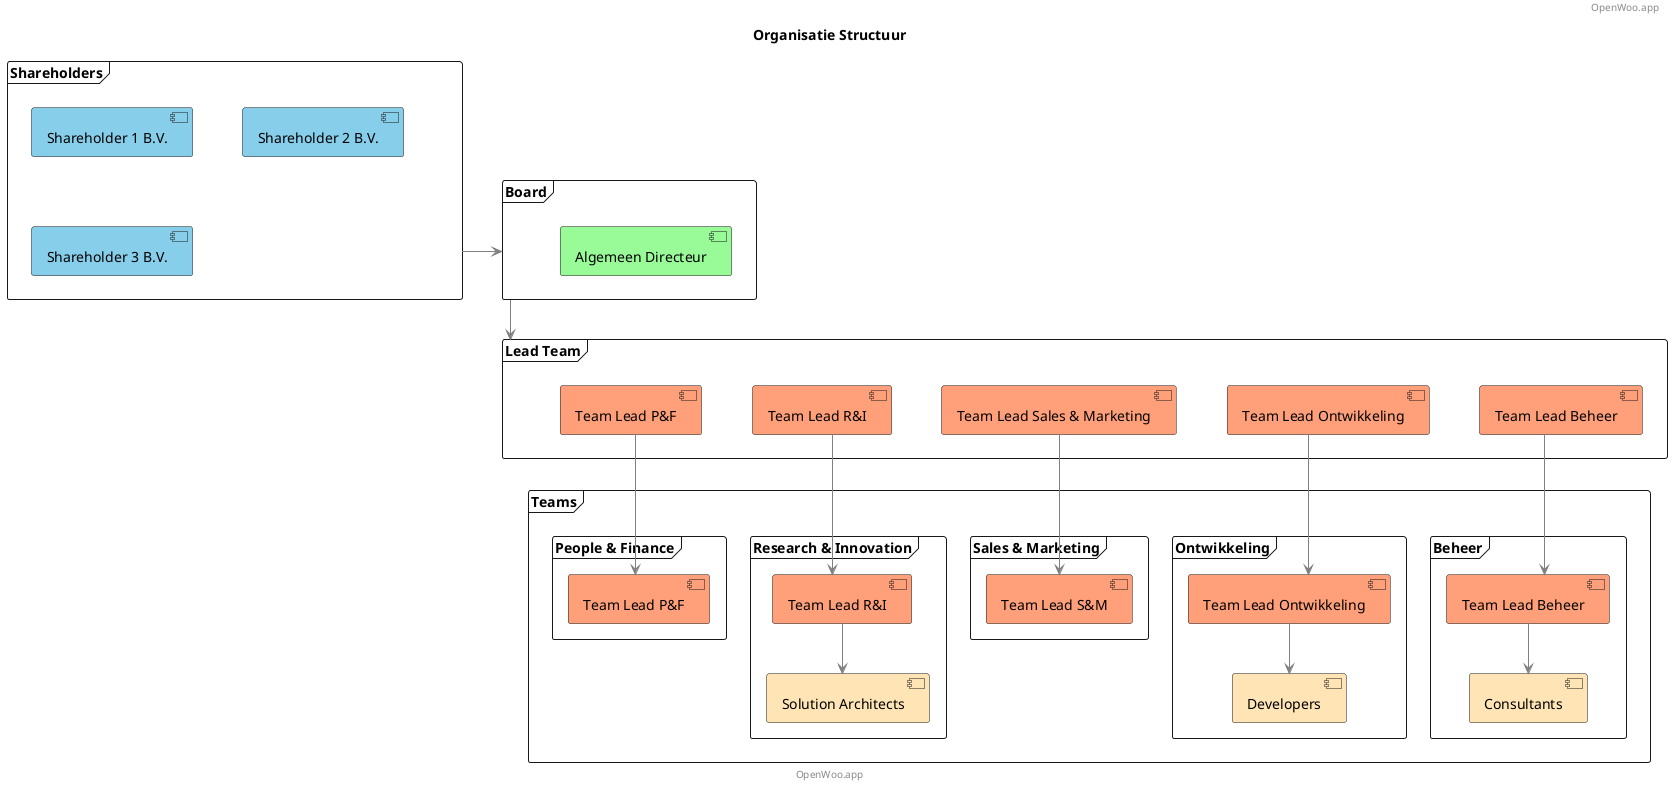 @startuml
title Organisatie Structuur
footer: OpenWoo.app
header: OpenWoo.app

skinparam defaultFontName Arial
skinparam nodesep 50
skinparam ranksep 50
skinparam shadowing false
skinparam linetype ortho

' Shareholders
frame "Shareholders" {
    component "Shareholder 1 B.V." as SH1 #87CEEB
    component "Shareholder 2 B.V." as SH2 #87CEEB
    component "Shareholder 3 B.V." as SH3 #87CEEB
}

' Board
frame "Board" {
    component "Algemeen Directeur" as AD #98FB98
}

' Lead Team frame
frame "Lead Team" as LT {
    component "Team Lead Beheer" as TLB #FFA07A
    component "Team Lead Ontwikkeling" as TLO #FFA07A
    component "Team Lead Sales & Marketing" as TLS #FFA07A
    component "Team Lead R&I" as TLR #FFA07A
    component "Team Lead P&F" as TLP #FFA07A
}

' Teams
frame "Teams" {
    ' Beheer Team
    frame "Beheer" {
        component "Team Lead Beheer" as TLB2 #FFA07A
        component "Consultants" as CON #FFE4B5
    }

    ' Ontwikkeling Team
    frame "Ontwikkeling" {
        component "Team Lead Ontwikkeling" as TLO2 #FFA07A
        component "Developers" as DEV #FFE4B5
    }

    ' Sales & Marketing Team
    frame "Sales & Marketing" {
        component "Team Lead S&M" as TLS2 #FFA07A
    }

    ' Research & Innovation Team
    frame "Research & Innovation" {
        component "Team Lead R&I" as TLR2 #FFA07A
        component "Solution Architects" as SA #FFE4B5
    }

    ' People & Finance Team
    frame "People & Finance" {
        component "Team Lead P&F" as TLP2 #FFA07A
    }
}

' Relationships
Shareholders -[#gray]-> Board

Board -[#gray]down-> LT

TLB -[#gray]down-> TLB2
TLO -[#gray]down-> TLO2
TLS -[#gray]down-> TLS2
TLR -[#gray]down-> TLR2
TLP -[#gray]down-> TLP2

TLB2 -[#gray]down-> CON
TLO2 -[#gray]down-> DEV
TLR2 -[#gray]down-> SA

@enduml
